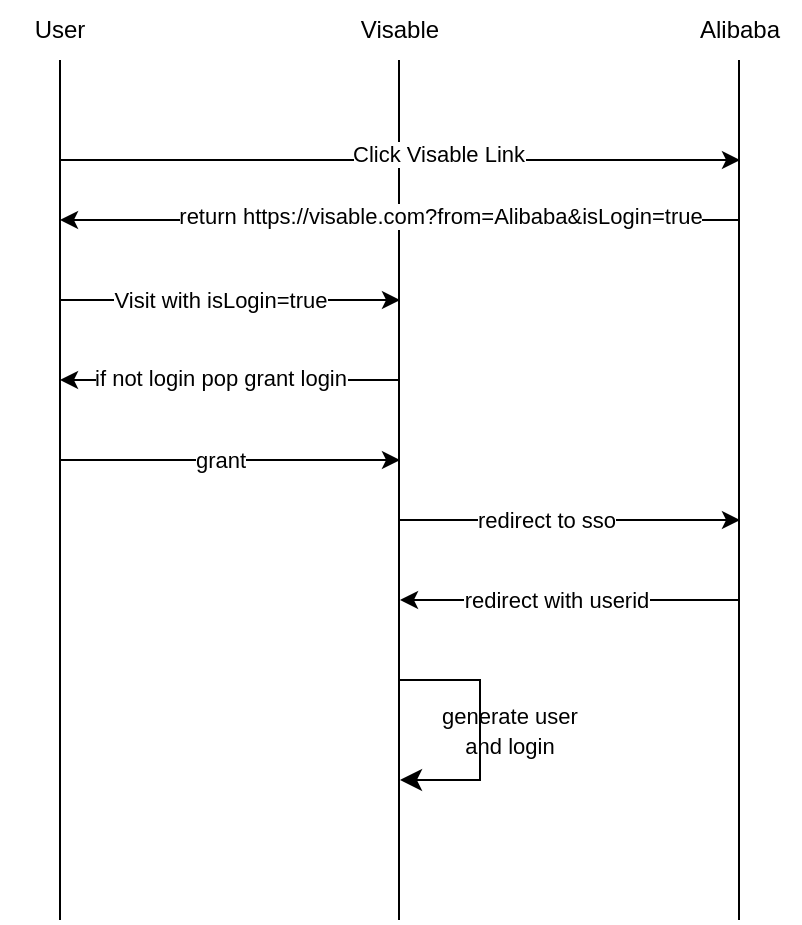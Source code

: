 <mxfile version="24.7.6">
  <diagram name="第 1 页" id="CBPVddgNvEBdZPVZOvJ9">
    <mxGraphModel dx="1674" dy="658" grid="1" gridSize="10" guides="1" tooltips="1" connect="1" arrows="1" fold="1" page="1" pageScale="1" pageWidth="827" pageHeight="1169" math="0" shadow="0">
      <root>
        <mxCell id="0" />
        <mxCell id="1" parent="0" />
        <mxCell id="L_QA0Hi2sMLjDXKY7Xvy-1" value="User" style="text;html=1;align=center;verticalAlign=middle;whiteSpace=wrap;rounded=0;" vertex="1" parent="1">
          <mxGeometry x="70" y="80" width="60" height="30" as="geometry" />
        </mxCell>
        <mxCell id="L_QA0Hi2sMLjDXKY7Xvy-2" value="" style="endArrow=none;html=1;rounded=0;entryX=0.5;entryY=1;entryDx=0;entryDy=0;" edge="1" parent="1" target="L_QA0Hi2sMLjDXKY7Xvy-1">
          <mxGeometry width="50" height="50" relative="1" as="geometry">
            <mxPoint x="100" y="540" as="sourcePoint" />
            <mxPoint x="440" y="320" as="targetPoint" />
          </mxGeometry>
        </mxCell>
        <mxCell id="L_QA0Hi2sMLjDXKY7Xvy-3" value="Visable" style="text;html=1;align=center;verticalAlign=middle;whiteSpace=wrap;rounded=0;" vertex="1" parent="1">
          <mxGeometry x="240" y="80" width="60" height="30" as="geometry" />
        </mxCell>
        <mxCell id="L_QA0Hi2sMLjDXKY7Xvy-4" value="Alibaba" style="text;html=1;align=center;verticalAlign=middle;whiteSpace=wrap;rounded=0;" vertex="1" parent="1">
          <mxGeometry x="410" y="80" width="60" height="30" as="geometry" />
        </mxCell>
        <mxCell id="L_QA0Hi2sMLjDXKY7Xvy-5" value="" style="endArrow=none;html=1;rounded=0;entryX=0.5;entryY=1;entryDx=0;entryDy=0;" edge="1" parent="1">
          <mxGeometry width="50" height="50" relative="1" as="geometry">
            <mxPoint x="269.5" y="540" as="sourcePoint" />
            <mxPoint x="269.5" y="110" as="targetPoint" />
          </mxGeometry>
        </mxCell>
        <mxCell id="L_QA0Hi2sMLjDXKY7Xvy-6" value="" style="endArrow=none;html=1;rounded=0;entryX=0.5;entryY=1;entryDx=0;entryDy=0;" edge="1" parent="1">
          <mxGeometry width="50" height="50" relative="1" as="geometry">
            <mxPoint x="439.5" y="540" as="sourcePoint" />
            <mxPoint x="439.5" y="110" as="targetPoint" />
          </mxGeometry>
        </mxCell>
        <mxCell id="L_QA0Hi2sMLjDXKY7Xvy-7" value="" style="endArrow=classic;html=1;rounded=0;" edge="1" parent="1">
          <mxGeometry width="50" height="50" relative="1" as="geometry">
            <mxPoint x="100" y="160" as="sourcePoint" />
            <mxPoint x="440" y="160" as="targetPoint" />
          </mxGeometry>
        </mxCell>
        <mxCell id="L_QA0Hi2sMLjDXKY7Xvy-8" value="Click Visable Link" style="edgeLabel;html=1;align=center;verticalAlign=middle;resizable=0;points=[];" vertex="1" connectable="0" parent="L_QA0Hi2sMLjDXKY7Xvy-7">
          <mxGeometry x="0.112" y="3" relative="1" as="geometry">
            <mxPoint as="offset" />
          </mxGeometry>
        </mxCell>
        <mxCell id="L_QA0Hi2sMLjDXKY7Xvy-9" value="" style="endArrow=classic;html=1;rounded=0;" edge="1" parent="1">
          <mxGeometry width="50" height="50" relative="1" as="geometry">
            <mxPoint x="440" y="190" as="sourcePoint" />
            <mxPoint x="100" y="190" as="targetPoint" />
          </mxGeometry>
        </mxCell>
        <mxCell id="L_QA0Hi2sMLjDXKY7Xvy-10" value="return https://visable.com?from=Alibaba&amp;amp;isLogin=true" style="edgeLabel;html=1;align=center;verticalAlign=middle;resizable=0;points=[];" vertex="1" connectable="0" parent="L_QA0Hi2sMLjDXKY7Xvy-9">
          <mxGeometry x="-0.218" y="-2" relative="1" as="geometry">
            <mxPoint x="-17" as="offset" />
          </mxGeometry>
        </mxCell>
        <mxCell id="L_QA0Hi2sMLjDXKY7Xvy-11" value="" style="endArrow=classic;html=1;rounded=0;" edge="1" parent="1">
          <mxGeometry width="50" height="50" relative="1" as="geometry">
            <mxPoint x="100" y="230" as="sourcePoint" />
            <mxPoint x="270" y="230" as="targetPoint" />
          </mxGeometry>
        </mxCell>
        <mxCell id="L_QA0Hi2sMLjDXKY7Xvy-12" value="Visit with isLogin=true" style="edgeLabel;html=1;align=center;verticalAlign=middle;resizable=0;points=[];" vertex="1" connectable="0" parent="L_QA0Hi2sMLjDXKY7Xvy-11">
          <mxGeometry x="-0.106" y="-2" relative="1" as="geometry">
            <mxPoint x="4" y="-2" as="offset" />
          </mxGeometry>
        </mxCell>
        <mxCell id="L_QA0Hi2sMLjDXKY7Xvy-13" value="" style="endArrow=classic;html=1;rounded=0;" edge="1" parent="1">
          <mxGeometry width="50" height="50" relative="1" as="geometry">
            <mxPoint x="270" y="270" as="sourcePoint" />
            <mxPoint x="100" y="270" as="targetPoint" />
          </mxGeometry>
        </mxCell>
        <mxCell id="L_QA0Hi2sMLjDXKY7Xvy-14" value="if not login pop grant login" style="edgeLabel;html=1;align=center;verticalAlign=middle;resizable=0;points=[];" vertex="1" connectable="0" parent="L_QA0Hi2sMLjDXKY7Xvy-13">
          <mxGeometry x="0.165" y="-2" relative="1" as="geometry">
            <mxPoint x="9" y="1" as="offset" />
          </mxGeometry>
        </mxCell>
        <mxCell id="L_QA0Hi2sMLjDXKY7Xvy-15" value="" style="endArrow=classic;html=1;rounded=0;" edge="1" parent="1">
          <mxGeometry width="50" height="50" relative="1" as="geometry">
            <mxPoint x="100" y="310" as="sourcePoint" />
            <mxPoint x="270" y="310" as="targetPoint" />
          </mxGeometry>
        </mxCell>
        <mxCell id="L_QA0Hi2sMLjDXKY7Xvy-16" value="grant" style="edgeLabel;html=1;align=center;verticalAlign=middle;resizable=0;points=[];" vertex="1" connectable="0" parent="L_QA0Hi2sMLjDXKY7Xvy-15">
          <mxGeometry x="-0.259" relative="1" as="geometry">
            <mxPoint x="17" as="offset" />
          </mxGeometry>
        </mxCell>
        <mxCell id="L_QA0Hi2sMLjDXKY7Xvy-17" value="" style="endArrow=classic;html=1;rounded=0;" edge="1" parent="1">
          <mxGeometry width="50" height="50" relative="1" as="geometry">
            <mxPoint x="270" y="340" as="sourcePoint" />
            <mxPoint x="440" y="340" as="targetPoint" />
          </mxGeometry>
        </mxCell>
        <mxCell id="L_QA0Hi2sMLjDXKY7Xvy-18" value="redirect to sso" style="edgeLabel;html=1;align=center;verticalAlign=middle;resizable=0;points=[];" vertex="1" connectable="0" parent="L_QA0Hi2sMLjDXKY7Xvy-17">
          <mxGeometry x="-0.141" y="-2" relative="1" as="geometry">
            <mxPoint y="-2" as="offset" />
          </mxGeometry>
        </mxCell>
        <mxCell id="L_QA0Hi2sMLjDXKY7Xvy-19" value="" style="endArrow=classic;html=1;rounded=0;" edge="1" parent="1">
          <mxGeometry width="50" height="50" relative="1" as="geometry">
            <mxPoint x="440" y="380" as="sourcePoint" />
            <mxPoint x="270" y="380" as="targetPoint" />
          </mxGeometry>
        </mxCell>
        <mxCell id="L_QA0Hi2sMLjDXKY7Xvy-20" value="redirect with userid" style="edgeLabel;html=1;align=center;verticalAlign=middle;resizable=0;points=[];" vertex="1" connectable="0" parent="L_QA0Hi2sMLjDXKY7Xvy-19">
          <mxGeometry x="0.082" y="-7" relative="1" as="geometry">
            <mxPoint y="7" as="offset" />
          </mxGeometry>
        </mxCell>
        <mxCell id="L_QA0Hi2sMLjDXKY7Xvy-22" value="" style="edgeStyle=elbowEdgeStyle;elbow=horizontal;endArrow=classic;html=1;curved=0;rounded=0;endSize=8;startSize=8;" edge="1" parent="1">
          <mxGeometry width="50" height="50" relative="1" as="geometry">
            <mxPoint x="270" y="420" as="sourcePoint" />
            <mxPoint x="270" y="470" as="targetPoint" />
            <Array as="points">
              <mxPoint x="310" y="450" />
            </Array>
          </mxGeometry>
        </mxCell>
        <mxCell id="L_QA0Hi2sMLjDXKY7Xvy-23" value="&lt;font style=&quot;font-size: 11px;&quot;&gt;generate user and login&lt;/font&gt;" style="text;html=1;align=center;verticalAlign=middle;whiteSpace=wrap;rounded=0;" vertex="1" parent="1">
          <mxGeometry x="280" y="430" width="90" height="30" as="geometry" />
        </mxCell>
      </root>
    </mxGraphModel>
  </diagram>
</mxfile>

